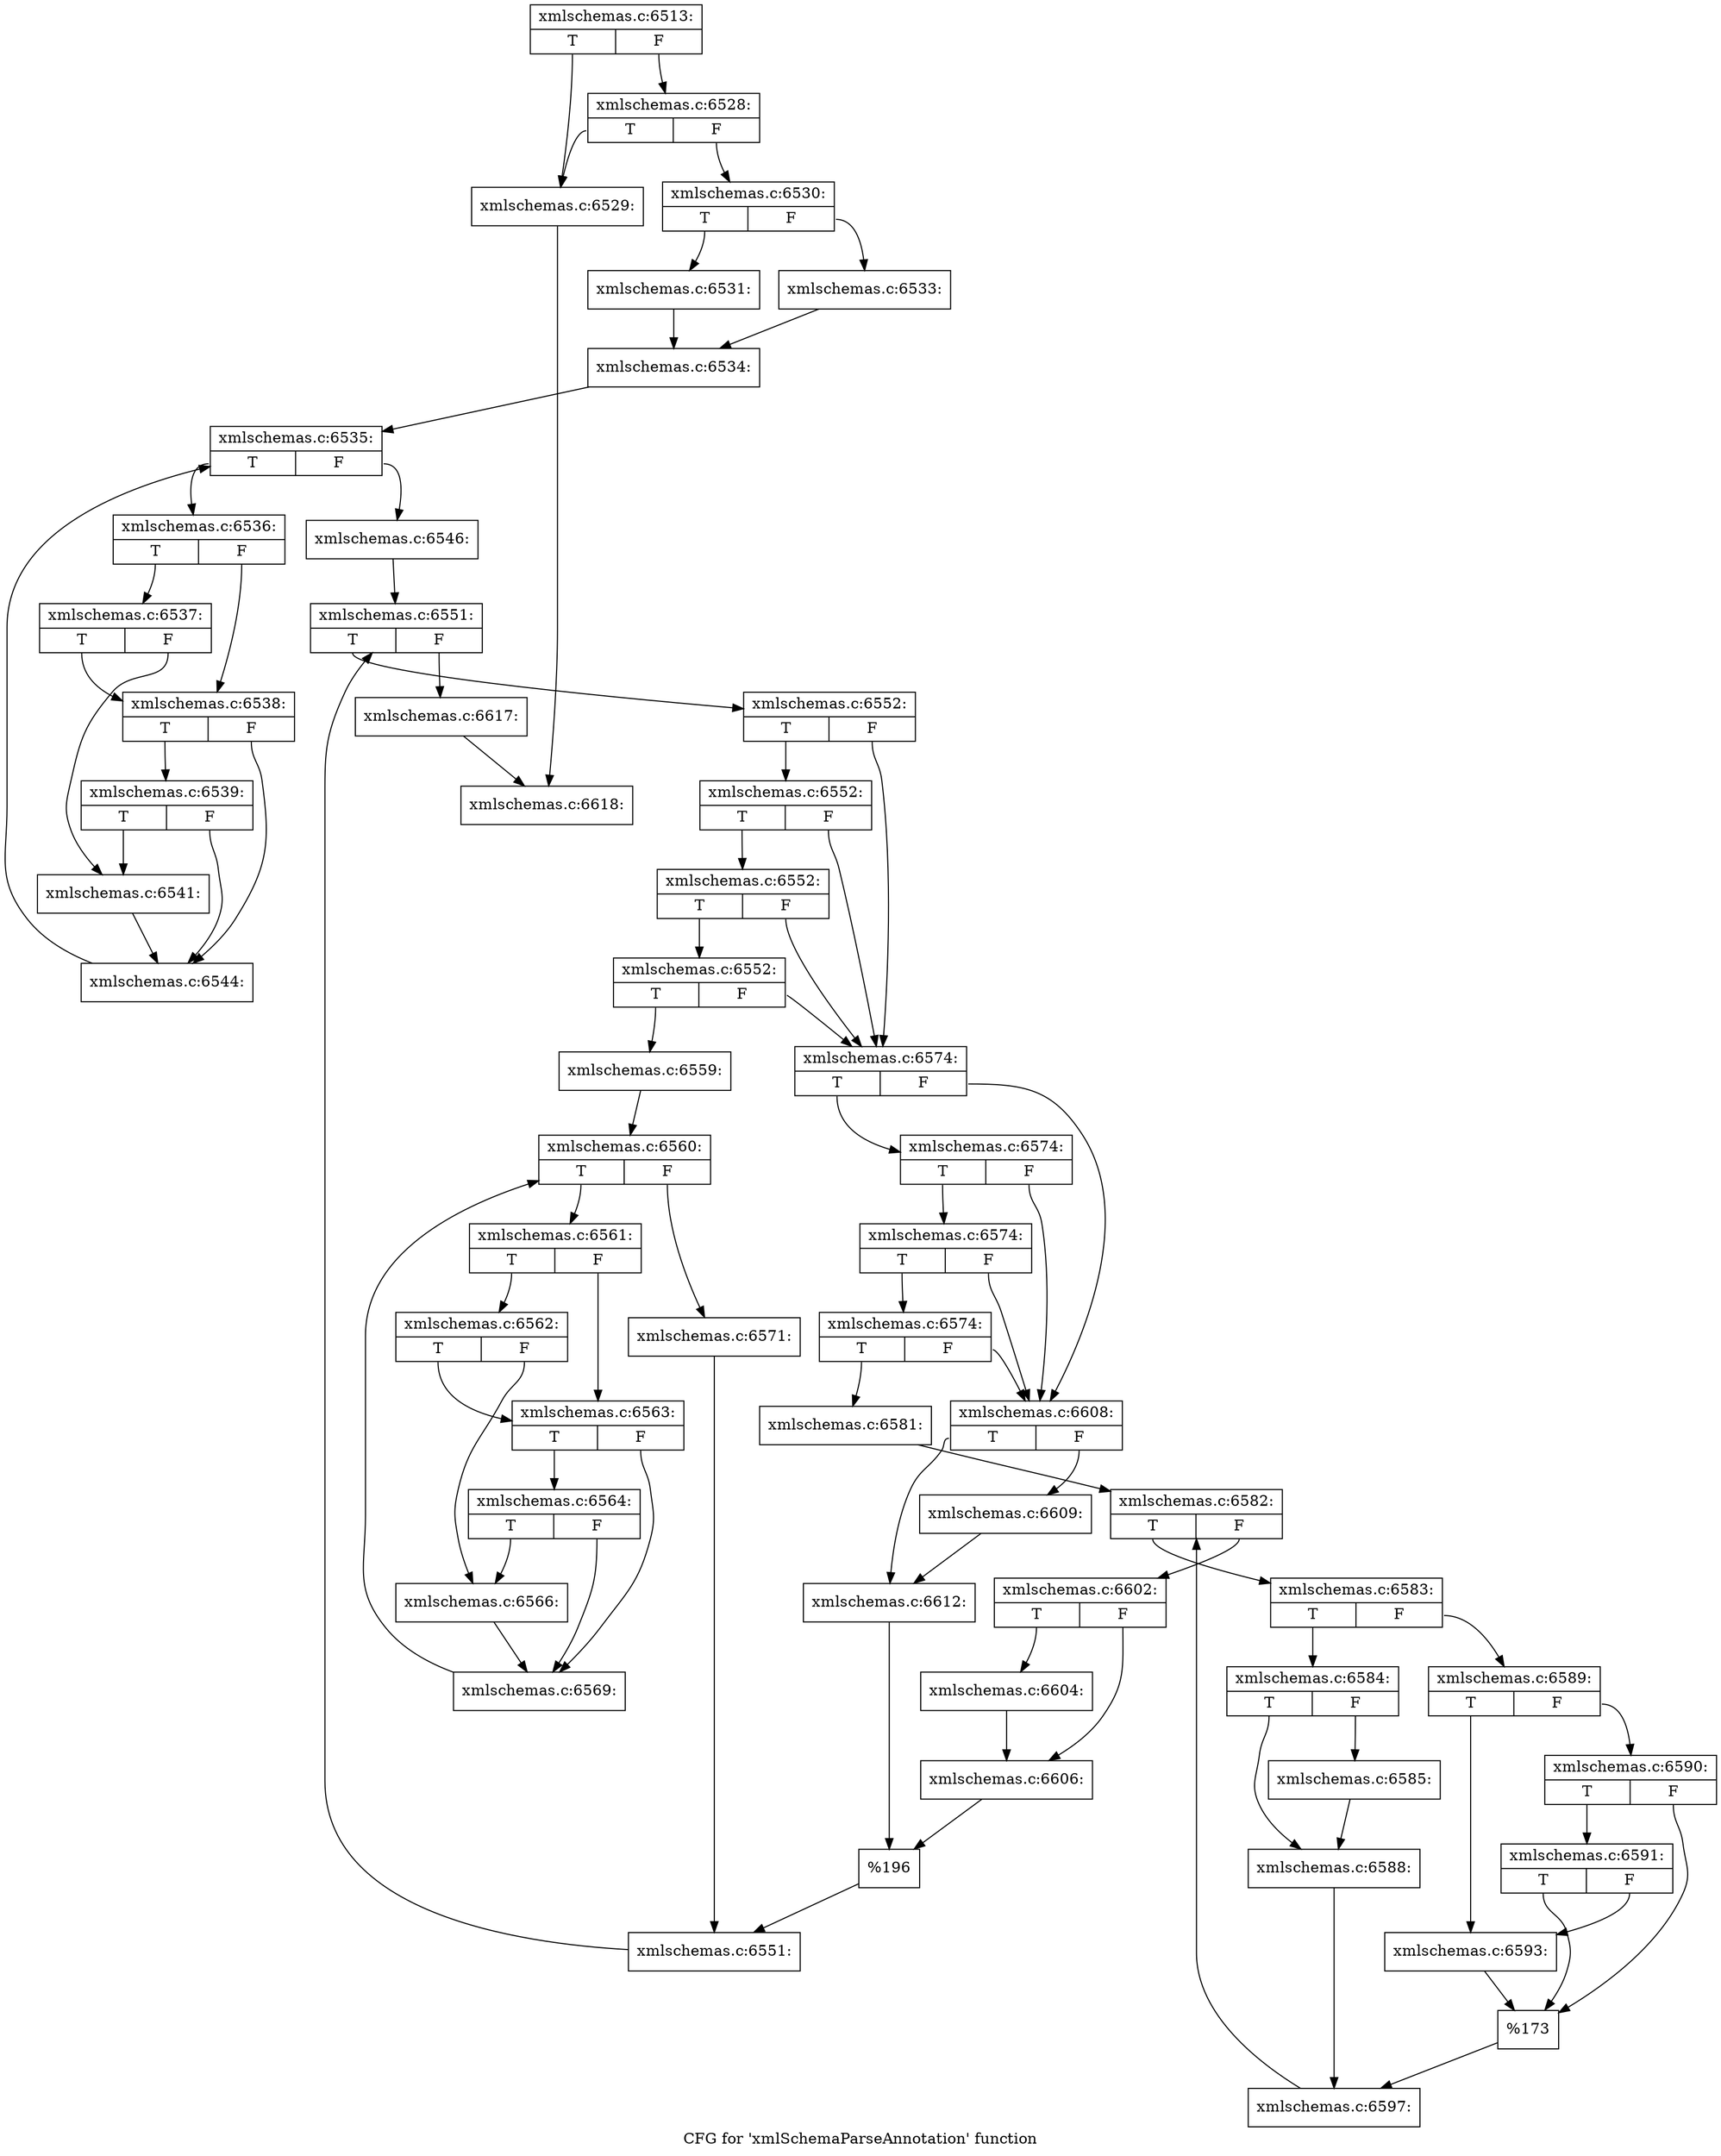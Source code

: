 digraph "CFG for 'xmlSchemaParseAnnotation' function" {
	label="CFG for 'xmlSchemaParseAnnotation' function";

	Node0x4cda040 [shape=record,label="{xmlschemas.c:6513:|{<s0>T|<s1>F}}"];
	Node0x4cda040:s0 -> Node0x4cf97a0;
	Node0x4cda040:s1 -> Node0x4cf9840;
	Node0x4cf9840 [shape=record,label="{xmlschemas.c:6528:|{<s0>T|<s1>F}}"];
	Node0x4cf9840:s0 -> Node0x4cf97a0;
	Node0x4cf9840:s1 -> Node0x4cf97f0;
	Node0x4cf97a0 [shape=record,label="{xmlschemas.c:6529:}"];
	Node0x4cf97a0 -> Node0x4cda520;
	Node0x4cf97f0 [shape=record,label="{xmlschemas.c:6530:|{<s0>T|<s1>F}}"];
	Node0x4cf97f0:s0 -> Node0x4cf9f00;
	Node0x4cf97f0:s1 -> Node0x4cf9fa0;
	Node0x4cf9f00 [shape=record,label="{xmlschemas.c:6531:}"];
	Node0x4cf9f00 -> Node0x4cf9f50;
	Node0x4cf9fa0 [shape=record,label="{xmlschemas.c:6533:}"];
	Node0x4cf9fa0 -> Node0x4cf9f50;
	Node0x4cf9f50 [shape=record,label="{xmlschemas.c:6534:}"];
	Node0x4cf9f50 -> Node0x4cfaac0;
	Node0x4cfaac0 [shape=record,label="{xmlschemas.c:6535:|{<s0>T|<s1>F}}"];
	Node0x4cfaac0:s0 -> Node0x4cfb450;
	Node0x4cfaac0:s1 -> Node0x4cfb340;
	Node0x4cfb450 [shape=record,label="{xmlschemas.c:6536:|{<s0>T|<s1>F}}"];
	Node0x4cfb450:s0 -> Node0x4cfb620;
	Node0x4cfb450:s1 -> Node0x4cfb5d0;
	Node0x4cfb620 [shape=record,label="{xmlschemas.c:6537:|{<s0>T|<s1>F}}"];
	Node0x4cfb620:s0 -> Node0x4cfb5d0;
	Node0x4cfb620:s1 -> Node0x4cfb530;
	Node0x4cfb5d0 [shape=record,label="{xmlschemas.c:6538:|{<s0>T|<s1>F}}"];
	Node0x4cfb5d0:s0 -> Node0x4cfbcf0;
	Node0x4cfb5d0:s1 -> Node0x4cfb580;
	Node0x4cfbcf0 [shape=record,label="{xmlschemas.c:6539:|{<s0>T|<s1>F}}"];
	Node0x4cfbcf0:s0 -> Node0x4cfb530;
	Node0x4cfbcf0:s1 -> Node0x4cfb580;
	Node0x4cfb530 [shape=record,label="{xmlschemas.c:6541:}"];
	Node0x4cfb530 -> Node0x4cfb580;
	Node0x4cfb580 [shape=record,label="{xmlschemas.c:6544:}"];
	Node0x4cfb580 -> Node0x4cfaac0;
	Node0x4cfb340 [shape=record,label="{xmlschemas.c:6546:}"];
	Node0x4cfb340 -> Node0x4cfd4d0;
	Node0x4cfd4d0 [shape=record,label="{xmlschemas.c:6551:|{<s0>T|<s1>F}}"];
	Node0x4cfd4d0:s0 -> Node0x4cfd880;
	Node0x4cfd4d0:s1 -> Node0x4cfd6b0;
	Node0x4cfd880 [shape=record,label="{xmlschemas.c:6552:|{<s0>T|<s1>F}}"];
	Node0x4cfd880:s0 -> Node0x4cfdb80;
	Node0x4cfd880:s1 -> Node0x4cfda60;
	Node0x4cfdb80 [shape=record,label="{xmlschemas.c:6552:|{<s0>T|<s1>F}}"];
	Node0x4cfdb80:s0 -> Node0x4cfdb30;
	Node0x4cfdb80:s1 -> Node0x4cfda60;
	Node0x4cfdb30 [shape=record,label="{xmlschemas.c:6552:|{<s0>T|<s1>F}}"];
	Node0x4cfdb30:s0 -> Node0x4cfdab0;
	Node0x4cfdb30:s1 -> Node0x4cfda60;
	Node0x4cfdab0 [shape=record,label="{xmlschemas.c:6552:|{<s0>T|<s1>F}}"];
	Node0x4cfdab0:s0 -> Node0x4cfd9c0;
	Node0x4cfdab0:s1 -> Node0x4cfda60;
	Node0x4cfd9c0 [shape=record,label="{xmlschemas.c:6559:}"];
	Node0x4cfd9c0 -> Node0x4cfeab0;
	Node0x4cfeab0 [shape=record,label="{xmlschemas.c:6560:|{<s0>T|<s1>F}}"];
	Node0x4cfeab0:s0 -> Node0x4cfee60;
	Node0x4cfeab0:s1 -> Node0x4cfec90;
	Node0x4cfee60 [shape=record,label="{xmlschemas.c:6561:|{<s0>T|<s1>F}}"];
	Node0x4cfee60:s0 -> Node0x4cff0c0;
	Node0x4cfee60:s1 -> Node0x4cff040;
	Node0x4cff0c0 [shape=record,label="{xmlschemas.c:6562:|{<s0>T|<s1>F}}"];
	Node0x4cff0c0:s0 -> Node0x4cff040;
	Node0x4cff0c0:s1 -> Node0x4cfefa0;
	Node0x4cff040 [shape=record,label="{xmlschemas.c:6563:|{<s0>T|<s1>F}}"];
	Node0x4cff040:s0 -> Node0x4cff8c0;
	Node0x4cff040:s1 -> Node0x4cfeff0;
	Node0x4cff8c0 [shape=record,label="{xmlschemas.c:6564:|{<s0>T|<s1>F}}"];
	Node0x4cff8c0:s0 -> Node0x4cfefa0;
	Node0x4cff8c0:s1 -> Node0x4cfeff0;
	Node0x4cfefa0 [shape=record,label="{xmlschemas.c:6566:}"];
	Node0x4cfefa0 -> Node0x4cfeff0;
	Node0x4cfeff0 [shape=record,label="{xmlschemas.c:6569:}"];
	Node0x4cfeff0 -> Node0x4cfeab0;
	Node0x4cfec90 [shape=record,label="{xmlschemas.c:6571:}"];
	Node0x4cfec90 -> Node0x4cfda10;
	Node0x4cfda60 [shape=record,label="{xmlschemas.c:6574:|{<s0>T|<s1>F}}"];
	Node0x4cfda60:s0 -> Node0x4d01720;
	Node0x4cfda60:s1 -> Node0x4d00f20;
	Node0x4d01720 [shape=record,label="{xmlschemas.c:6574:|{<s0>T|<s1>F}}"];
	Node0x4d01720:s0 -> Node0x4d016d0;
	Node0x4d01720:s1 -> Node0x4d00f20;
	Node0x4d016d0 [shape=record,label="{xmlschemas.c:6574:|{<s0>T|<s1>F}}"];
	Node0x4d016d0:s0 -> Node0x4d01250;
	Node0x4d016d0:s1 -> Node0x4d00f20;
	Node0x4d01250 [shape=record,label="{xmlschemas.c:6574:|{<s0>T|<s1>F}}"];
	Node0x4d01250:s0 -> Node0x42faaa0;
	Node0x4d01250:s1 -> Node0x4d00f20;
	Node0x42faaa0 [shape=record,label="{xmlschemas.c:6581:}"];
	Node0x42faaa0 -> Node0x4d026d0;
	Node0x4d026d0 [shape=record,label="{xmlschemas.c:6582:|{<s0>T|<s1>F}}"];
	Node0x4d026d0:s0 -> Node0x4d02a80;
	Node0x4d026d0:s1 -> Node0x4d028b0;
	Node0x4d02a80 [shape=record,label="{xmlschemas.c:6583:|{<s0>T|<s1>F}}"];
	Node0x4d02a80:s0 -> Node0x4d02bc0;
	Node0x4d02a80:s1 -> Node0x4d02c60;
	Node0x4d02bc0 [shape=record,label="{xmlschemas.c:6584:|{<s0>T|<s1>F}}"];
	Node0x4d02bc0:s0 -> Node0x4d03040;
	Node0x4d02bc0:s1 -> Node0x4d02ff0;
	Node0x4d02ff0 [shape=record,label="{xmlschemas.c:6585:}"];
	Node0x4d02ff0 -> Node0x4d03040;
	Node0x4d03040 [shape=record,label="{xmlschemas.c:6588:}"];
	Node0x4d03040 -> Node0x4d02c10;
	Node0x4d02c60 [shape=record,label="{xmlschemas.c:6589:|{<s0>T|<s1>F}}"];
	Node0x4d02c60:s0 -> Node0x4d03950;
	Node0x4d02c60:s1 -> Node0x4d039f0;
	Node0x4d039f0 [shape=record,label="{xmlschemas.c:6590:|{<s0>T|<s1>F}}"];
	Node0x4d039f0:s0 -> Node0x4d03fd0;
	Node0x4d039f0:s1 -> Node0x4d039a0;
	Node0x4d03fd0 [shape=record,label="{xmlschemas.c:6591:|{<s0>T|<s1>F}}"];
	Node0x4d03fd0:s0 -> Node0x4d039a0;
	Node0x4d03fd0:s1 -> Node0x4d03950;
	Node0x4d03950 [shape=record,label="{xmlschemas.c:6593:}"];
	Node0x4d03950 -> Node0x4d039a0;
	Node0x4d039a0 [shape=record,label="{%173}"];
	Node0x4d039a0 -> Node0x4d02c10;
	Node0x4d02c10 [shape=record,label="{xmlschemas.c:6597:}"];
	Node0x4d02c10 -> Node0x4d026d0;
	Node0x4d028b0 [shape=record,label="{xmlschemas.c:6602:|{<s0>T|<s1>F}}"];
	Node0x4d028b0:s0 -> Node0x4d05af0;
	Node0x4d028b0:s1 -> Node0x4d05e20;
	Node0x4d05af0 [shape=record,label="{xmlschemas.c:6604:}"];
	Node0x4d05af0 -> Node0x4d05e20;
	Node0x4d05e20 [shape=record,label="{xmlschemas.c:6606:}"];
	Node0x4d05e20 -> Node0x4cfca90;
	Node0x4d00f20 [shape=record,label="{xmlschemas.c:6608:|{<s0>T|<s1>F}}"];
	Node0x4d00f20:s0 -> Node0x4d06720;
	Node0x4d00f20:s1 -> Node0x4d066d0;
	Node0x4d066d0 [shape=record,label="{xmlschemas.c:6609:}"];
	Node0x4d066d0 -> Node0x4d06720;
	Node0x4d06720 [shape=record,label="{xmlschemas.c:6612:}"];
	Node0x4d06720 -> Node0x4cfca90;
	Node0x4cfca90 [shape=record,label="{%196}"];
	Node0x4cfca90 -> Node0x4cfda10;
	Node0x4cfda10 [shape=record,label="{xmlschemas.c:6551:}"];
	Node0x4cfda10 -> Node0x4cfd4d0;
	Node0x4cfd6b0 [shape=record,label="{xmlschemas.c:6617:}"];
	Node0x4cfd6b0 -> Node0x4cda520;
	Node0x4cda520 [shape=record,label="{xmlschemas.c:6618:}"];
}
